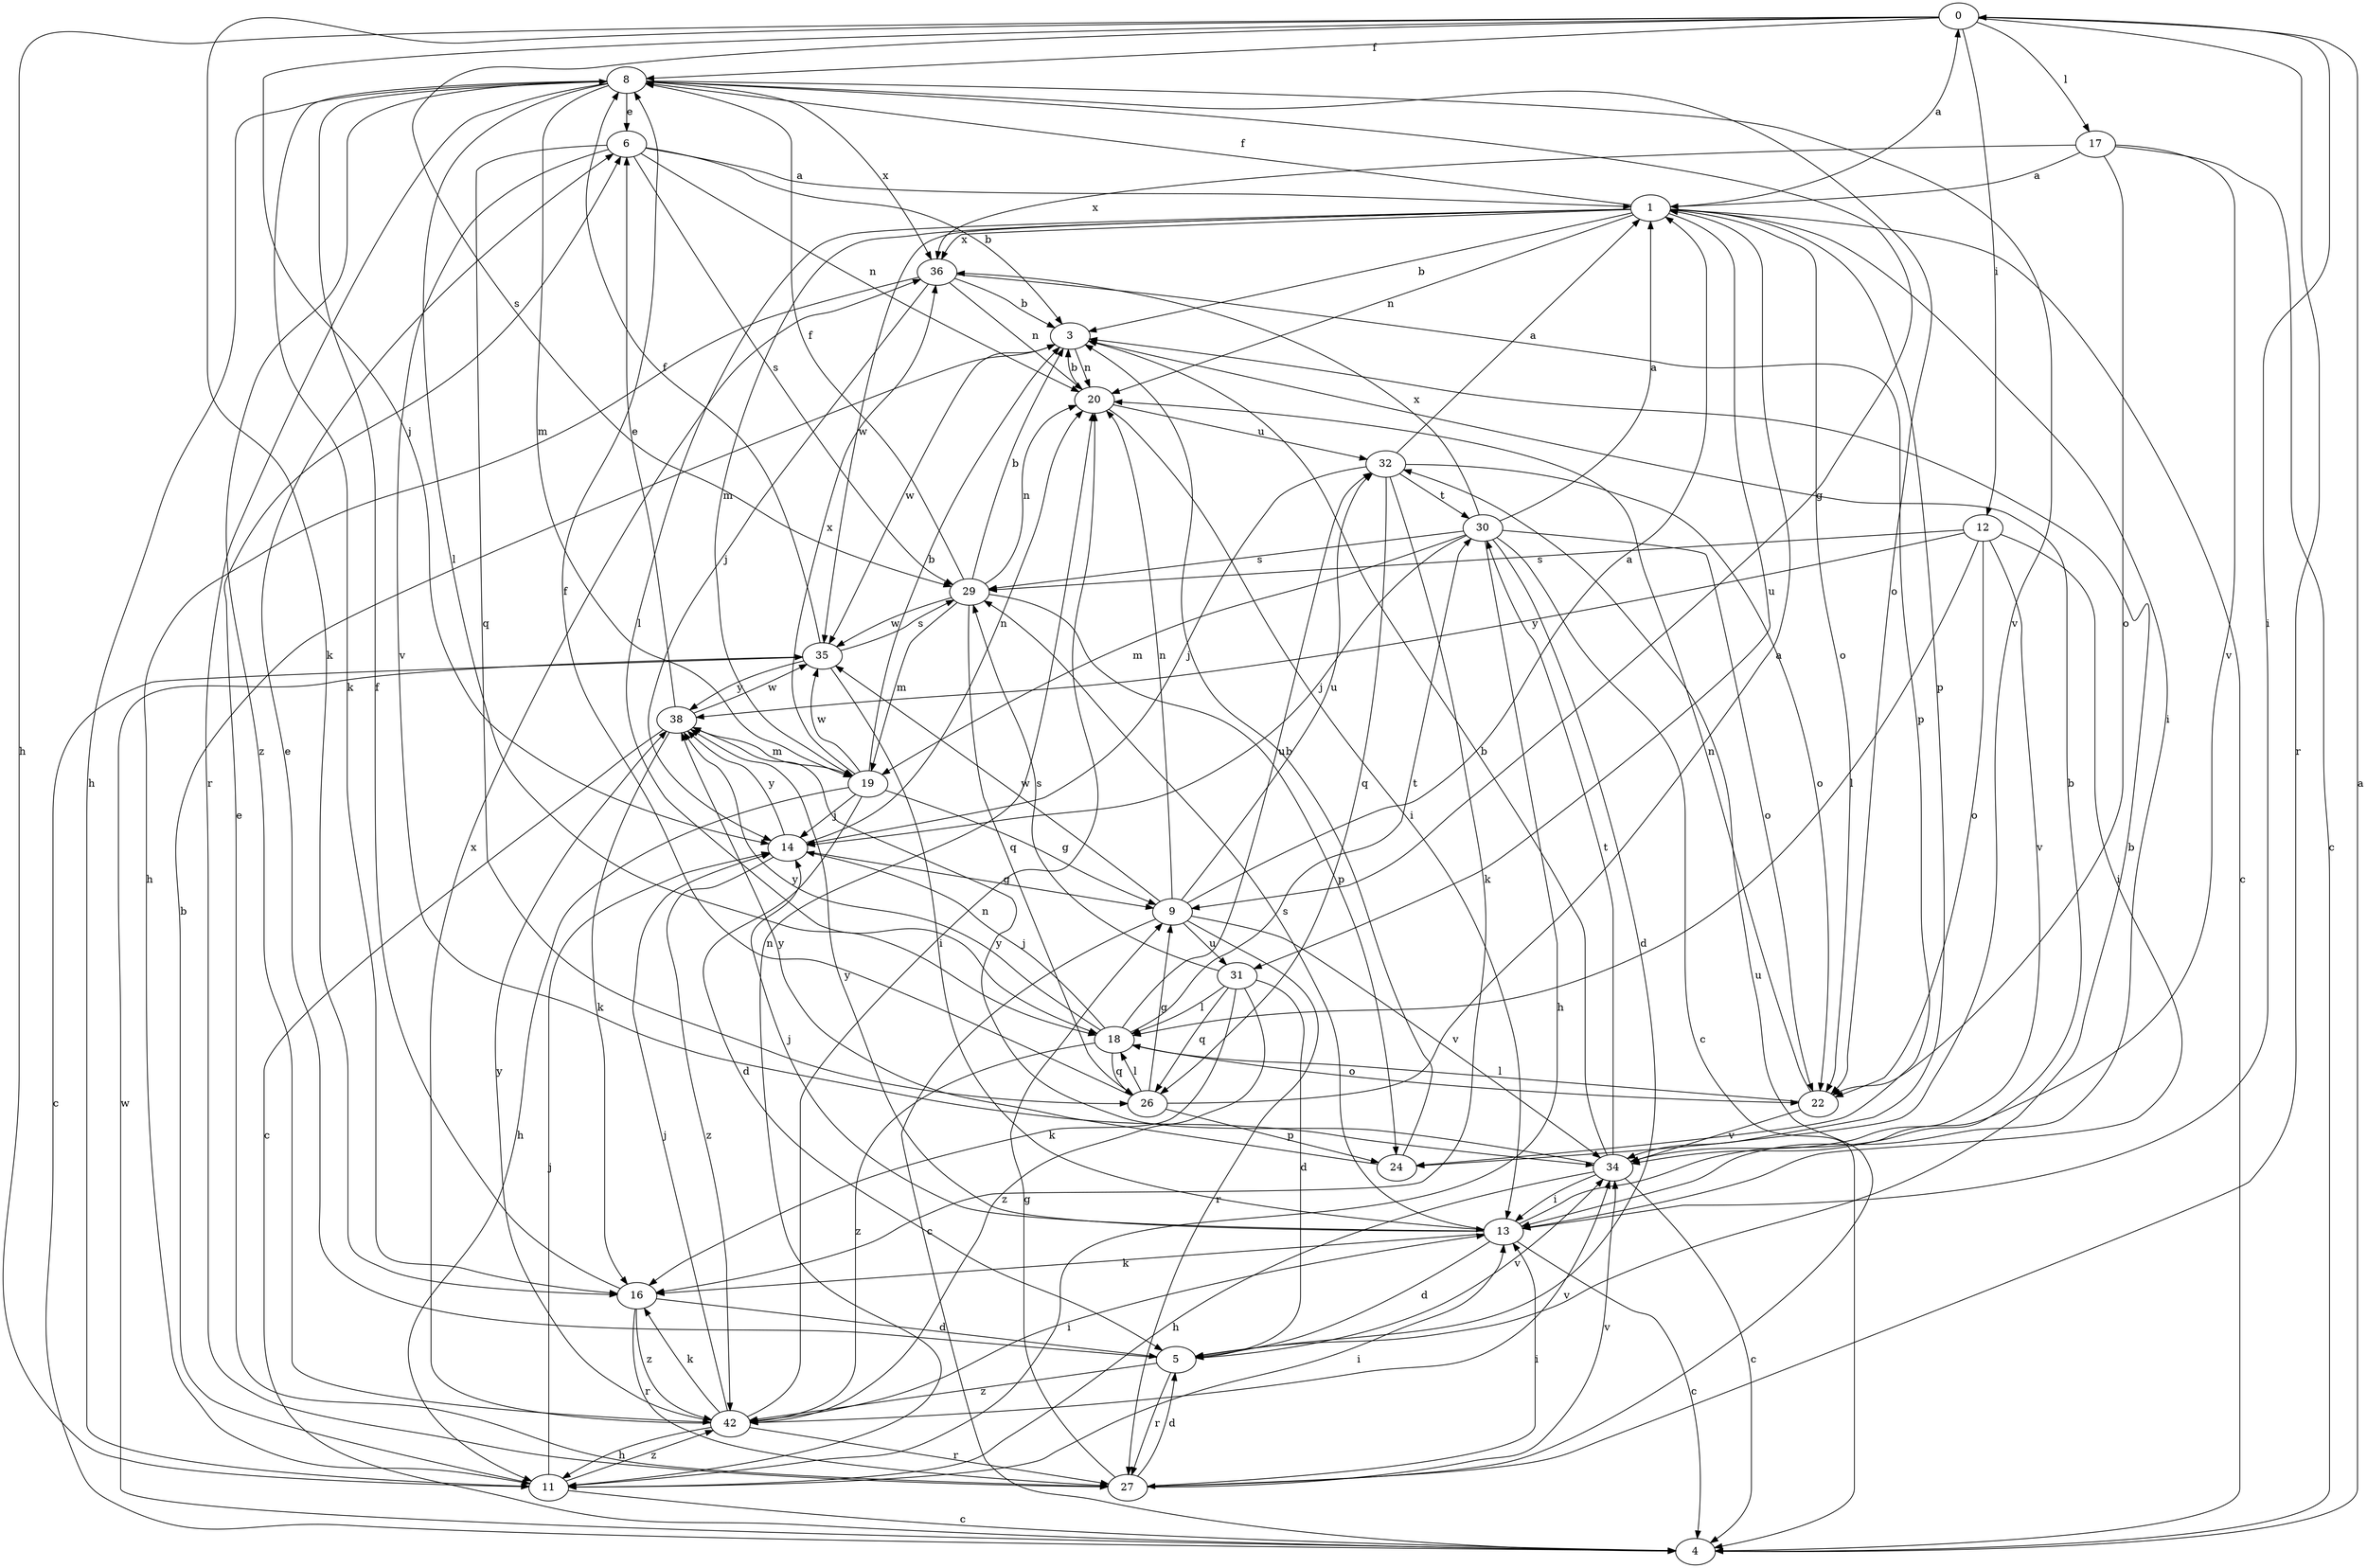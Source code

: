 strict digraph  {
0;
1;
3;
4;
5;
6;
8;
9;
11;
12;
13;
14;
16;
17;
18;
19;
20;
22;
24;
26;
27;
29;
30;
31;
32;
34;
35;
36;
38;
42;
0 -> 8  [label=f];
0 -> 11  [label=h];
0 -> 12  [label=i];
0 -> 13  [label=i];
0 -> 14  [label=j];
0 -> 16  [label=k];
0 -> 17  [label=l];
0 -> 27  [label=r];
0 -> 29  [label=s];
1 -> 0  [label=a];
1 -> 3  [label=b];
1 -> 4  [label=c];
1 -> 8  [label=f];
1 -> 13  [label=i];
1 -> 18  [label=l];
1 -> 19  [label=m];
1 -> 20  [label=n];
1 -> 22  [label=o];
1 -> 24  [label=p];
1 -> 31  [label=u];
1 -> 35  [label=w];
1 -> 36  [label=x];
3 -> 20  [label=n];
3 -> 35  [label=w];
4 -> 0  [label=a];
4 -> 35  [label=w];
5 -> 3  [label=b];
5 -> 6  [label=e];
5 -> 27  [label=r];
5 -> 34  [label=v];
5 -> 42  [label=z];
6 -> 1  [label=a];
6 -> 3  [label=b];
6 -> 20  [label=n];
6 -> 26  [label=q];
6 -> 29  [label=s];
6 -> 34  [label=v];
8 -> 6  [label=e];
8 -> 9  [label=g];
8 -> 11  [label=h];
8 -> 16  [label=k];
8 -> 18  [label=l];
8 -> 19  [label=m];
8 -> 22  [label=o];
8 -> 27  [label=r];
8 -> 34  [label=v];
8 -> 36  [label=x];
8 -> 42  [label=z];
9 -> 1  [label=a];
9 -> 4  [label=c];
9 -> 20  [label=n];
9 -> 27  [label=r];
9 -> 31  [label=u];
9 -> 32  [label=u];
9 -> 34  [label=v];
9 -> 35  [label=w];
11 -> 3  [label=b];
11 -> 4  [label=c];
11 -> 13  [label=i];
11 -> 14  [label=j];
11 -> 20  [label=n];
11 -> 42  [label=z];
12 -> 13  [label=i];
12 -> 18  [label=l];
12 -> 22  [label=o];
12 -> 29  [label=s];
12 -> 34  [label=v];
12 -> 38  [label=y];
13 -> 3  [label=b];
13 -> 4  [label=c];
13 -> 5  [label=d];
13 -> 14  [label=j];
13 -> 16  [label=k];
13 -> 29  [label=s];
13 -> 38  [label=y];
14 -> 9  [label=g];
14 -> 20  [label=n];
14 -> 38  [label=y];
14 -> 42  [label=z];
16 -> 5  [label=d];
16 -> 8  [label=f];
16 -> 27  [label=r];
16 -> 42  [label=z];
17 -> 1  [label=a];
17 -> 4  [label=c];
17 -> 22  [label=o];
17 -> 34  [label=v];
17 -> 36  [label=x];
18 -> 14  [label=j];
18 -> 22  [label=o];
18 -> 26  [label=q];
18 -> 30  [label=t];
18 -> 32  [label=u];
18 -> 38  [label=y];
18 -> 42  [label=z];
19 -> 3  [label=b];
19 -> 5  [label=d];
19 -> 9  [label=g];
19 -> 11  [label=h];
19 -> 14  [label=j];
19 -> 35  [label=w];
19 -> 36  [label=x];
20 -> 3  [label=b];
20 -> 13  [label=i];
20 -> 32  [label=u];
22 -> 18  [label=l];
22 -> 20  [label=n];
22 -> 34  [label=v];
24 -> 3  [label=b];
24 -> 38  [label=y];
26 -> 1  [label=a];
26 -> 8  [label=f];
26 -> 9  [label=g];
26 -> 18  [label=l];
26 -> 24  [label=p];
27 -> 5  [label=d];
27 -> 6  [label=e];
27 -> 9  [label=g];
27 -> 13  [label=i];
27 -> 32  [label=u];
27 -> 34  [label=v];
29 -> 3  [label=b];
29 -> 8  [label=f];
29 -> 19  [label=m];
29 -> 20  [label=n];
29 -> 24  [label=p];
29 -> 26  [label=q];
29 -> 35  [label=w];
30 -> 1  [label=a];
30 -> 4  [label=c];
30 -> 5  [label=d];
30 -> 11  [label=h];
30 -> 14  [label=j];
30 -> 19  [label=m];
30 -> 22  [label=o];
30 -> 29  [label=s];
30 -> 36  [label=x];
31 -> 5  [label=d];
31 -> 16  [label=k];
31 -> 18  [label=l];
31 -> 26  [label=q];
31 -> 29  [label=s];
31 -> 42  [label=z];
32 -> 1  [label=a];
32 -> 14  [label=j];
32 -> 16  [label=k];
32 -> 22  [label=o];
32 -> 26  [label=q];
32 -> 30  [label=t];
34 -> 3  [label=b];
34 -> 4  [label=c];
34 -> 11  [label=h];
34 -> 13  [label=i];
34 -> 30  [label=t];
34 -> 38  [label=y];
35 -> 4  [label=c];
35 -> 8  [label=f];
35 -> 13  [label=i];
35 -> 29  [label=s];
35 -> 38  [label=y];
36 -> 3  [label=b];
36 -> 11  [label=h];
36 -> 14  [label=j];
36 -> 20  [label=n];
36 -> 24  [label=p];
38 -> 4  [label=c];
38 -> 6  [label=e];
38 -> 16  [label=k];
38 -> 19  [label=m];
38 -> 35  [label=w];
42 -> 11  [label=h];
42 -> 13  [label=i];
42 -> 14  [label=j];
42 -> 16  [label=k];
42 -> 20  [label=n];
42 -> 27  [label=r];
42 -> 34  [label=v];
42 -> 36  [label=x];
42 -> 38  [label=y];
}
